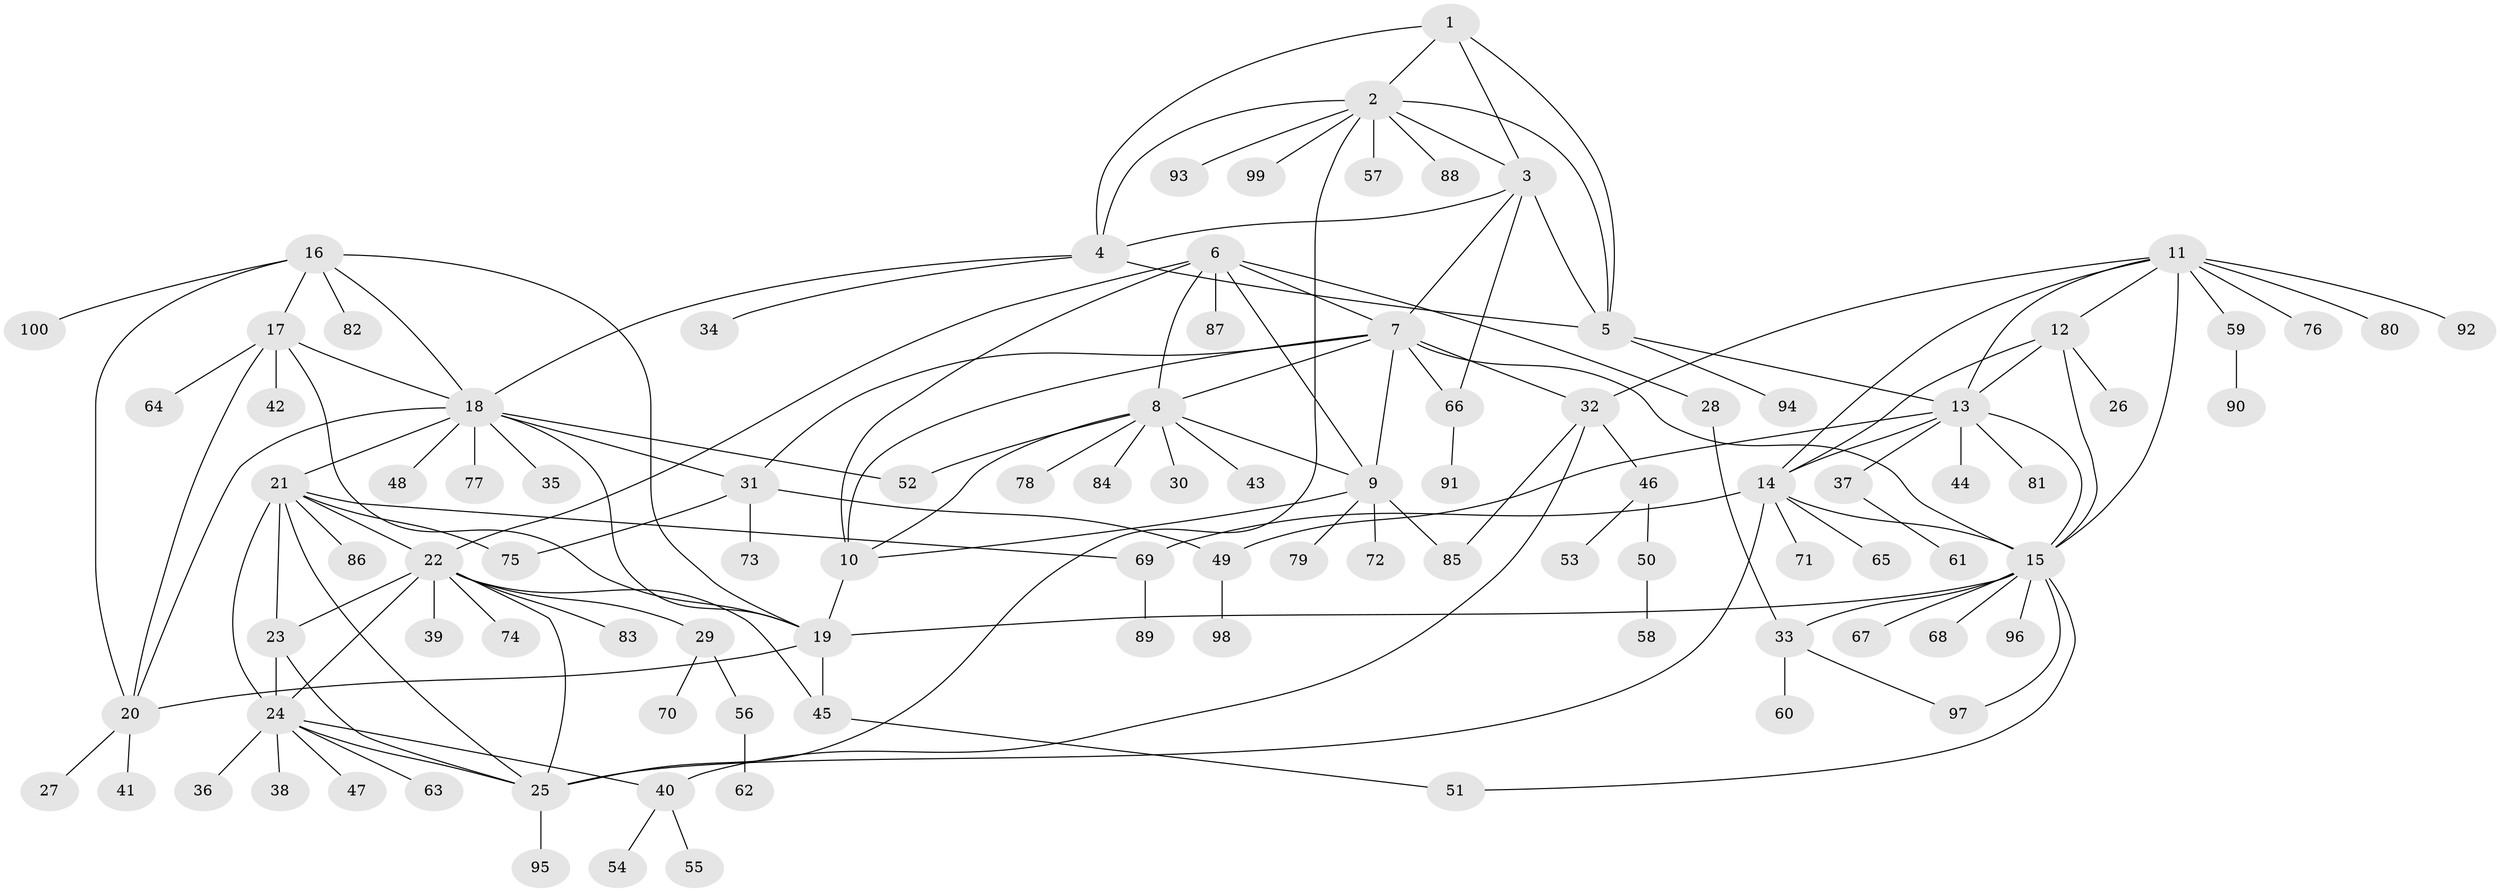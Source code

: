 // Generated by graph-tools (version 1.1) at 2025/11/02/27/25 16:11:31]
// undirected, 100 vertices, 148 edges
graph export_dot {
graph [start="1"]
  node [color=gray90,style=filled];
  1;
  2;
  3;
  4;
  5;
  6;
  7;
  8;
  9;
  10;
  11;
  12;
  13;
  14;
  15;
  16;
  17;
  18;
  19;
  20;
  21;
  22;
  23;
  24;
  25;
  26;
  27;
  28;
  29;
  30;
  31;
  32;
  33;
  34;
  35;
  36;
  37;
  38;
  39;
  40;
  41;
  42;
  43;
  44;
  45;
  46;
  47;
  48;
  49;
  50;
  51;
  52;
  53;
  54;
  55;
  56;
  57;
  58;
  59;
  60;
  61;
  62;
  63;
  64;
  65;
  66;
  67;
  68;
  69;
  70;
  71;
  72;
  73;
  74;
  75;
  76;
  77;
  78;
  79;
  80;
  81;
  82;
  83;
  84;
  85;
  86;
  87;
  88;
  89;
  90;
  91;
  92;
  93;
  94;
  95;
  96;
  97;
  98;
  99;
  100;
  1 -- 2;
  1 -- 3;
  1 -- 4;
  1 -- 5;
  2 -- 3;
  2 -- 4;
  2 -- 5;
  2 -- 25;
  2 -- 57;
  2 -- 88;
  2 -- 93;
  2 -- 99;
  3 -- 4;
  3 -- 5;
  3 -- 7;
  3 -- 66;
  4 -- 5;
  4 -- 18;
  4 -- 34;
  5 -- 13;
  5 -- 94;
  6 -- 7;
  6 -- 8;
  6 -- 9;
  6 -- 10;
  6 -- 22;
  6 -- 28;
  6 -- 87;
  7 -- 8;
  7 -- 9;
  7 -- 10;
  7 -- 15;
  7 -- 31;
  7 -- 32;
  7 -- 66;
  8 -- 9;
  8 -- 10;
  8 -- 30;
  8 -- 43;
  8 -- 52;
  8 -- 78;
  8 -- 84;
  9 -- 10;
  9 -- 72;
  9 -- 79;
  9 -- 85;
  10 -- 19;
  11 -- 12;
  11 -- 13;
  11 -- 14;
  11 -- 15;
  11 -- 32;
  11 -- 59;
  11 -- 76;
  11 -- 80;
  11 -- 92;
  12 -- 13;
  12 -- 14;
  12 -- 15;
  12 -- 26;
  13 -- 14;
  13 -- 15;
  13 -- 37;
  13 -- 44;
  13 -- 49;
  13 -- 81;
  14 -- 15;
  14 -- 25;
  14 -- 65;
  14 -- 69;
  14 -- 71;
  15 -- 19;
  15 -- 33;
  15 -- 51;
  15 -- 67;
  15 -- 68;
  15 -- 96;
  15 -- 97;
  16 -- 17;
  16 -- 18;
  16 -- 19;
  16 -- 20;
  16 -- 82;
  16 -- 100;
  17 -- 18;
  17 -- 19;
  17 -- 20;
  17 -- 42;
  17 -- 64;
  18 -- 19;
  18 -- 20;
  18 -- 21;
  18 -- 31;
  18 -- 35;
  18 -- 48;
  18 -- 52;
  18 -- 77;
  19 -- 20;
  19 -- 45;
  20 -- 27;
  20 -- 41;
  21 -- 22;
  21 -- 23;
  21 -- 24;
  21 -- 25;
  21 -- 69;
  21 -- 75;
  21 -- 86;
  22 -- 23;
  22 -- 24;
  22 -- 25;
  22 -- 29;
  22 -- 39;
  22 -- 45;
  22 -- 74;
  22 -- 83;
  23 -- 24;
  23 -- 25;
  24 -- 25;
  24 -- 36;
  24 -- 38;
  24 -- 40;
  24 -- 47;
  24 -- 63;
  25 -- 95;
  28 -- 33;
  29 -- 56;
  29 -- 70;
  31 -- 49;
  31 -- 73;
  31 -- 75;
  32 -- 40;
  32 -- 46;
  32 -- 85;
  33 -- 60;
  33 -- 97;
  37 -- 61;
  40 -- 54;
  40 -- 55;
  45 -- 51;
  46 -- 50;
  46 -- 53;
  49 -- 98;
  50 -- 58;
  56 -- 62;
  59 -- 90;
  66 -- 91;
  69 -- 89;
}

